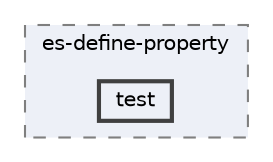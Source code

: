 digraph "test"
{
 // INTERACTIVE_SVG=YES
 // LATEX_PDF_SIZE
  bgcolor="transparent";
  edge [fontname=Helvetica,fontsize=10,labelfontname=Helvetica,labelfontsize=10];
  node [fontname=Helvetica,fontsize=10,shape=box,height=0.2,width=0.4];
  compound=true
  subgraph clusterdir_aa348ec006fbf29c3ff50e38d9bd8d67 {
    graph [ bgcolor="#edf0f7", pencolor="grey50", label="es-define-property", fontname=Helvetica,fontsize=10 style="filled,dashed", URL="dir_aa348ec006fbf29c3ff50e38d9bd8d67.html",tooltip=""]
  dir_6ab407d3717a39a6792aa75cfde78c00 [label="test", fillcolor="#edf0f7", color="grey25", style="filled,bold", URL="dir_6ab407d3717a39a6792aa75cfde78c00.html",tooltip=""];
  }
}
